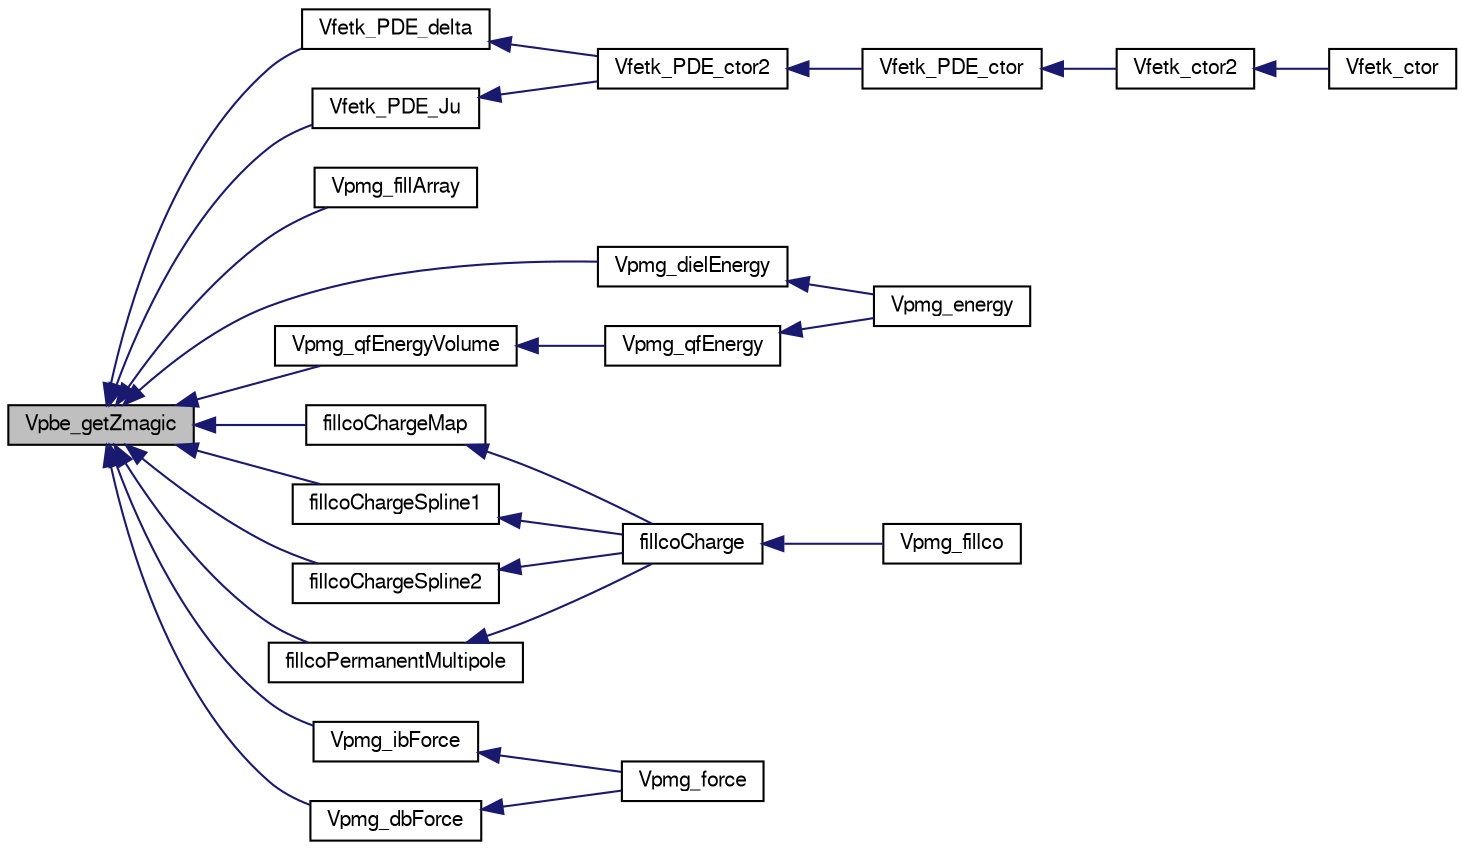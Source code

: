 digraph "Vpbe_getZmagic"
{
  edge [fontname="FreeSans",fontsize="10",labelfontname="FreeSans",labelfontsize="10"];
  node [fontname="FreeSans",fontsize="10",shape=record];
  rankdir="LR";
  Node1 [label="Vpbe_getZmagic",height=0.2,width=0.4,color="black", fillcolor="grey75", style="filled" fontcolor="black"];
  Node1 -> Node2 [dir="back",color="midnightblue",fontsize="10",style="solid",fontname="FreeSans"];
  Node2 [label="Vfetk_PDE_delta",height=0.2,width=0.4,color="black", fillcolor="white", style="filled",URL="$group___vfetk.html#ga3b18d174ce5010093fec223d9d261a42",tooltip="Evaluate a (discretized) delta function source term at the given point."];
  Node2 -> Node3 [dir="back",color="midnightblue",fontsize="10",style="solid",fontname="FreeSans"];
  Node3 [label="Vfetk_PDE_ctor2",height=0.2,width=0.4,color="black", fillcolor="white", style="filled",URL="$group___vfetk.html#gaa47ea995b8a873edd0ef62ee393e0eae",tooltip="Intializes the FEtk PDE object."];
  Node3 -> Node4 [dir="back",color="midnightblue",fontsize="10",style="solid",fontname="FreeSans"];
  Node4 [label="Vfetk_PDE_ctor",height=0.2,width=0.4,color="black", fillcolor="white", style="filled",URL="$group___vfetk.html#ga63b0d446f4d52dff8c7eb68f7f47eb45",tooltip="Constructs the FEtk PDE object."];
  Node4 -> Node5 [dir="back",color="midnightblue",fontsize="10",style="solid",fontname="FreeSans"];
  Node5 [label="Vfetk_ctor2",height=0.2,width=0.4,color="black", fillcolor="white", style="filled",URL="$group___vfetk.html#gabc68994e0bb0bdc828252a8c90e422a0",tooltip="FORTRAN stub constructor for Vfetk object."];
  Node5 -> Node6 [dir="back",color="midnightblue",fontsize="10",style="solid",fontname="FreeSans"];
  Node6 [label="Vfetk_ctor",height=0.2,width=0.4,color="black", fillcolor="white", style="filled",URL="$group___vfetk.html#ga18cb8270f03b5893108de2ff714386e0",tooltip="Constructor for Vfetk object."];
  Node1 -> Node7 [dir="back",color="midnightblue",fontsize="10",style="solid",fontname="FreeSans"];
  Node7 [label="Vfetk_PDE_Ju",height=0.2,width=0.4,color="black", fillcolor="white", style="filled",URL="$group___vfetk.html#ga1272ecce2b0ca40f4bcc7a06fbf663f2",tooltip="Energy functional. This returns the energy (less delta function terms) in the form:  for a 1:1 electr..."];
  Node7 -> Node3 [dir="back",color="midnightblue",fontsize="10",style="solid",fontname="FreeSans"];
  Node1 -> Node8 [dir="back",color="midnightblue",fontsize="10",style="solid",fontname="FreeSans"];
  Node8 [label="Vpmg_fillArray",height=0.2,width=0.4,color="black", fillcolor="white", style="filled",URL="$group___vpmg.html#ga11ed702159c3c6ee7d89c9d0bcdee240",tooltip="Fill the specified array with accessibility values."];
  Node1 -> Node9 [dir="back",color="midnightblue",fontsize="10",style="solid",fontname="FreeSans"];
  Node9 [label="Vpmg_dielEnergy",height=0.2,width=0.4,color="black", fillcolor="white", style="filled",URL="$group___vpmg.html#ga855098121480f53fffc85f15b97cb88c",tooltip="Get the &quot;polarization&quot; contribution to the electrostatic energy."];
  Node9 -> Node10 [dir="back",color="midnightblue",fontsize="10",style="solid",fontname="FreeSans"];
  Node10 [label="Vpmg_energy",height=0.2,width=0.4,color="black", fillcolor="white", style="filled",URL="$group___vpmg.html#gad8cdc819e2c366c7b2da0afd20d9735b",tooltip="Get the total electrostatic energy."];
  Node1 -> Node11 [dir="back",color="midnightblue",fontsize="10",style="solid",fontname="FreeSans"];
  Node11 [label="Vpmg_qfEnergyVolume",height=0.2,width=0.4,color="black", fillcolor="white", style="filled",URL="$vpmg_8c.html#a78687d08a4040d18d46337e1345b6dac",tooltip="Calculates charge-potential energy as integral over a volume."];
  Node11 -> Node12 [dir="back",color="midnightblue",fontsize="10",style="solid",fontname="FreeSans"];
  Node12 [label="Vpmg_qfEnergy",height=0.2,width=0.4,color="black", fillcolor="white", style="filled",URL="$group___vpmg.html#gad1a07a9d24211983ddcbcbf67267fbfb",tooltip="Get the &quot;fixed charge&quot; contribution to the electrostatic energy."];
  Node12 -> Node10 [dir="back",color="midnightblue",fontsize="10",style="solid",fontname="FreeSans"];
  Node1 -> Node13 [dir="back",color="midnightblue",fontsize="10",style="solid",fontname="FreeSans"];
  Node13 [label="fillcoChargeMap",height=0.2,width=0.4,color="black", fillcolor="white", style="filled",URL="$vpmg_8c.html#a2fe0074cd016170f829d76a856409185",tooltip="Fill source term charge array from a pre-calculated map."];
  Node13 -> Node14 [dir="back",color="midnightblue",fontsize="10",style="solid",fontname="FreeSans"];
  Node14 [label="fillcoCharge",height=0.2,width=0.4,color="black", fillcolor="white", style="filled",URL="$vpmg_8c.html#ada65af06c9af5bf4ee593cb051bd0b0d",tooltip="Top-level driver to fill source term charge array."];
  Node14 -> Node15 [dir="back",color="midnightblue",fontsize="10",style="solid",fontname="FreeSans"];
  Node15 [label="Vpmg_fillco",height=0.2,width=0.4,color="black", fillcolor="white", style="filled",URL="$group___vpmg.html#gaf117af16d5e9c5bd4e557a69ec1eb73a",tooltip="Fill the coefficient arrays prior to solving the equation."];
  Node1 -> Node16 [dir="back",color="midnightblue",fontsize="10",style="solid",fontname="FreeSans"];
  Node16 [label="fillcoChargeSpline1",height=0.2,width=0.4,color="black", fillcolor="white", style="filled",URL="$vpmg_8c.html#a7e7a2991c9f8b5e9a4a06843aecd38ae",tooltip="Fill source term charge array from linear interpolation."];
  Node16 -> Node14 [dir="back",color="midnightblue",fontsize="10",style="solid",fontname="FreeSans"];
  Node1 -> Node17 [dir="back",color="midnightblue",fontsize="10",style="solid",fontname="FreeSans"];
  Node17 [label="fillcoChargeSpline2",height=0.2,width=0.4,color="black", fillcolor="white", style="filled",URL="$vpmg_8c.html#a6074122271a6957f5d463aa95c90f61c",tooltip="Fill source term charge array from cubic spline interpolation."];
  Node17 -> Node14 [dir="back",color="midnightblue",fontsize="10",style="solid",fontname="FreeSans"];
  Node1 -> Node18 [dir="back",color="midnightblue",fontsize="10",style="solid",fontname="FreeSans"];
  Node18 [label="Vpmg_ibForce",height=0.2,width=0.4,color="black", fillcolor="white", style="filled",URL="$group___vpmg.html#ga140aea8dc31832d40a7cfb638464ee67",tooltip="Calculate the osmotic pressure on the specified atom in units of k_B T/AA."];
  Node18 -> Node19 [dir="back",color="midnightblue",fontsize="10",style="solid",fontname="FreeSans"];
  Node19 [label="Vpmg_force",height=0.2,width=0.4,color="black", fillcolor="white", style="filled",URL="$group___vpmg.html#gaaedec4be6966e3cee14a0a746ade406c",tooltip="Calculate the total force on the specified atom in units of k_B T/AA."];
  Node1 -> Node20 [dir="back",color="midnightblue",fontsize="10",style="solid",fontname="FreeSans"];
  Node20 [label="Vpmg_dbForce",height=0.2,width=0.4,color="black", fillcolor="white", style="filled",URL="$group___vpmg.html#gae681cc5a764ed8b8f9f869c047af997b",tooltip="Calculate the dielectric boundary forces on the specified atom in units of k_B T/AA."];
  Node20 -> Node19 [dir="back",color="midnightblue",fontsize="10",style="solid",fontname="FreeSans"];
  Node1 -> Node21 [dir="back",color="midnightblue",fontsize="10",style="solid",fontname="FreeSans"];
  Node21 [label="fillcoPermanentMultipole",height=0.2,width=0.4,color="black", fillcolor="white", style="filled",URL="$vpmg_8c.html#a45c2c05ddfc0c4e4aea3be668137d2e0",tooltip="Fill source term charge array for the use of permanent multipoles."];
  Node21 -> Node14 [dir="back",color="midnightblue",fontsize="10",style="solid",fontname="FreeSans"];
}
